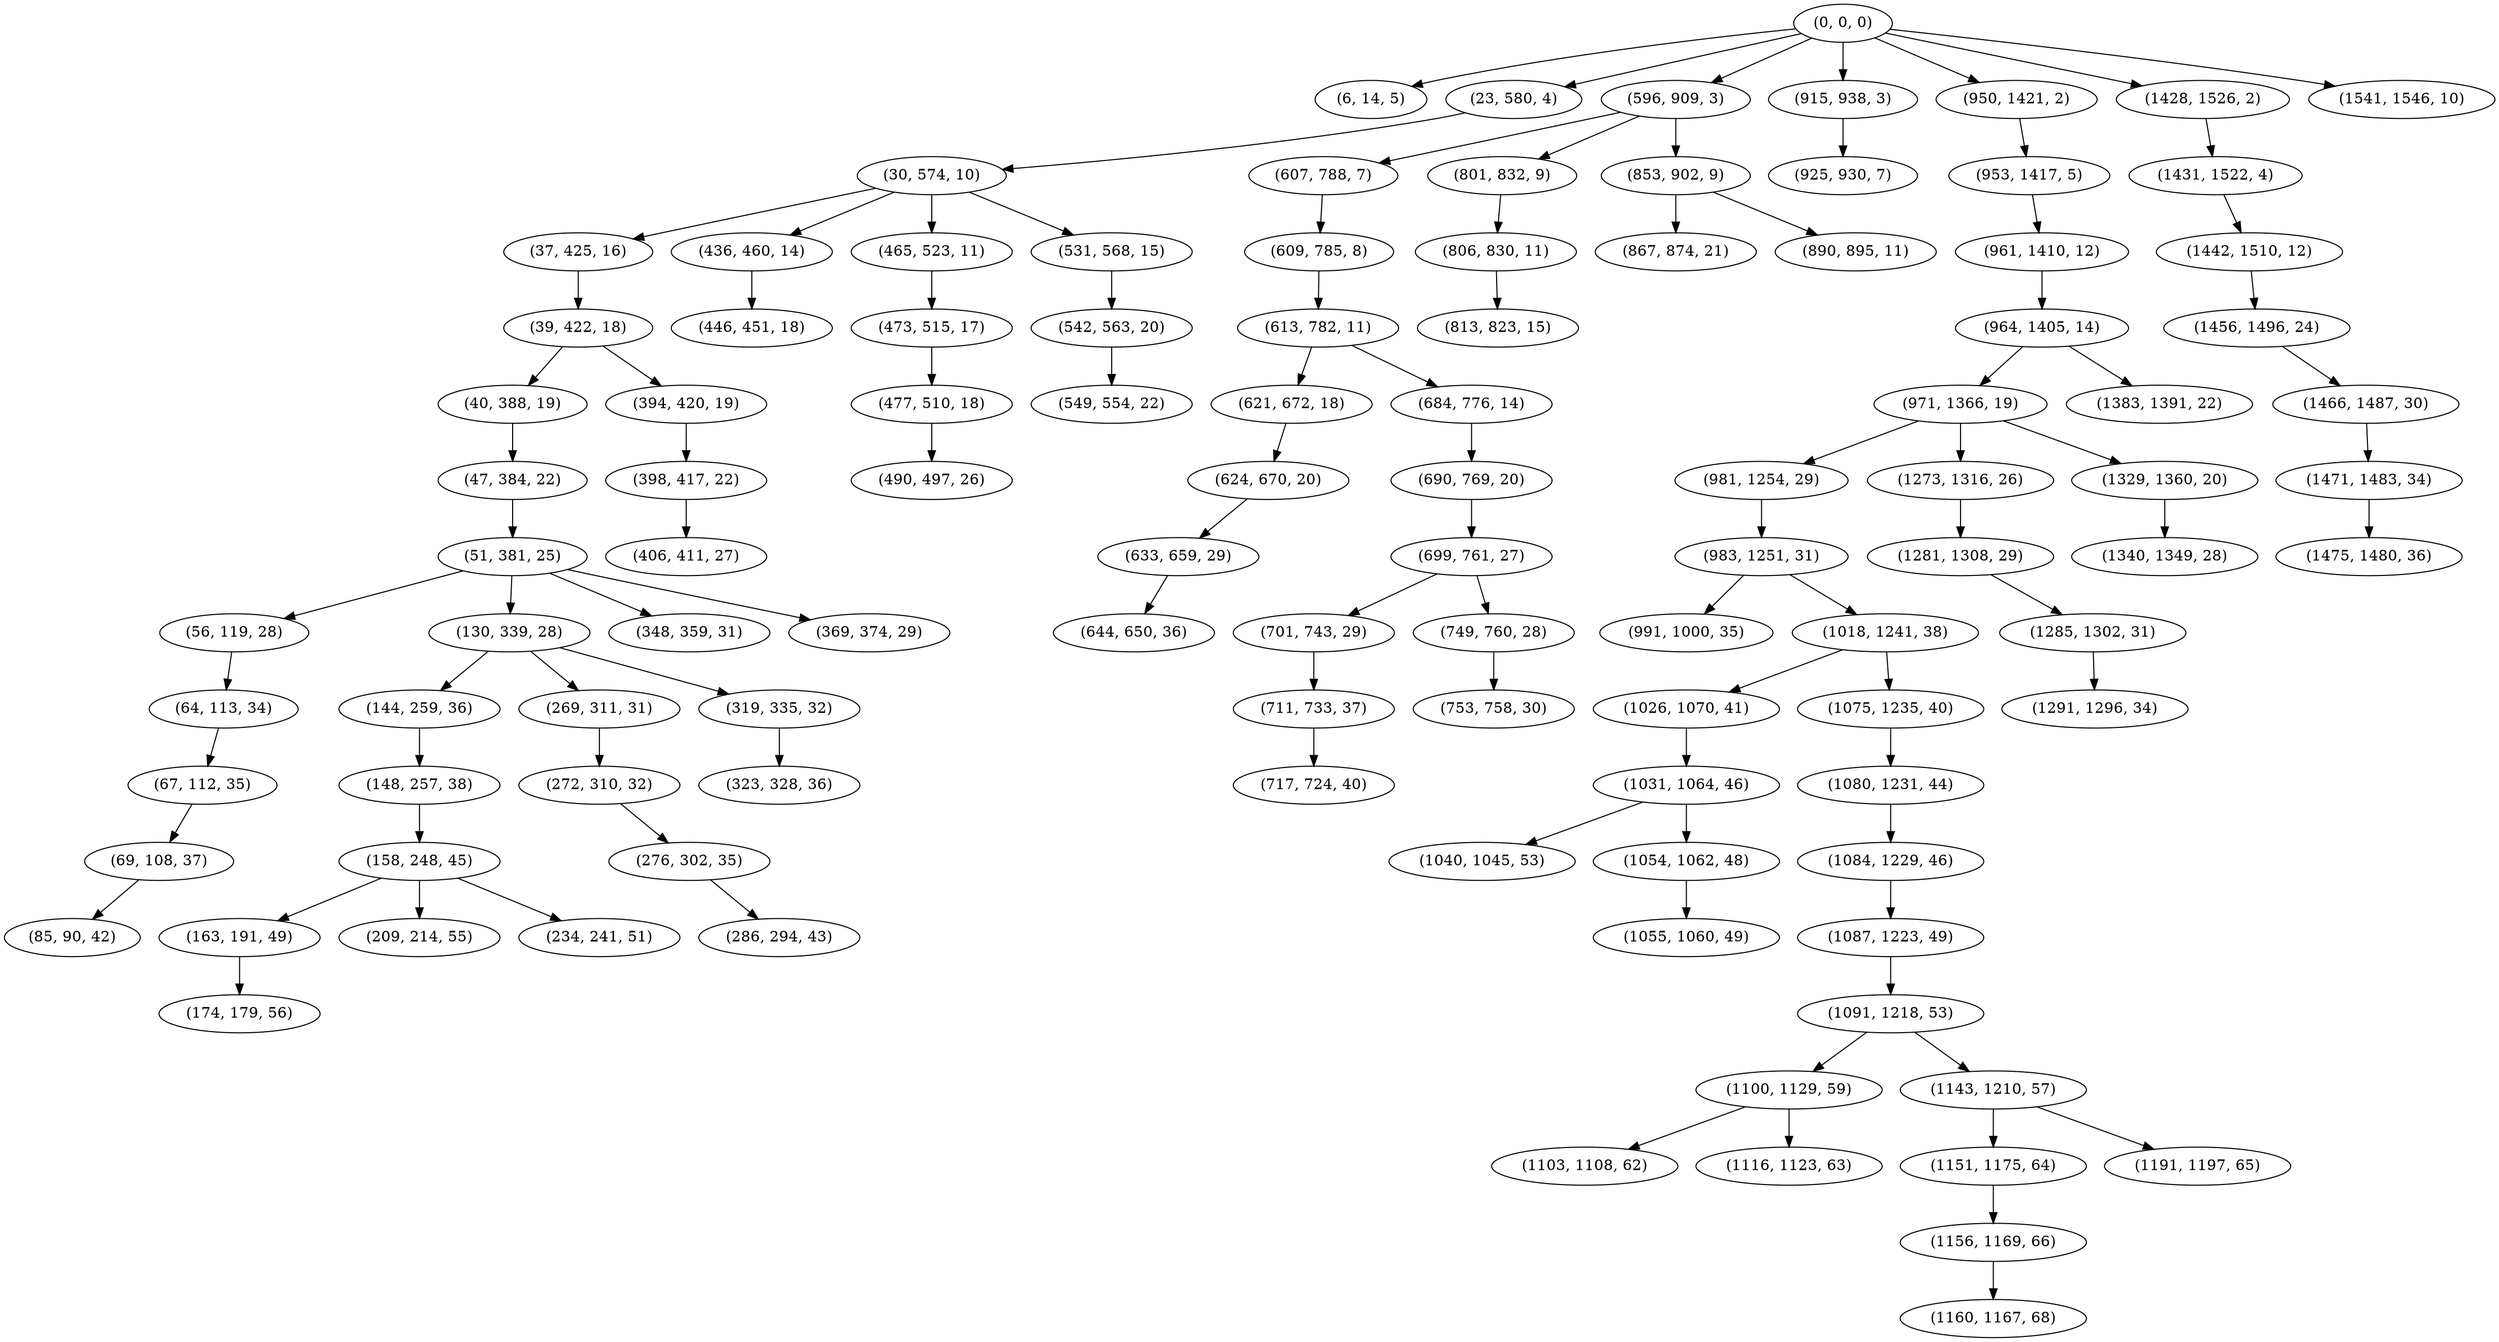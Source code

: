 digraph tree {
    "(0, 0, 0)";
    "(6, 14, 5)";
    "(23, 580, 4)";
    "(30, 574, 10)";
    "(37, 425, 16)";
    "(39, 422, 18)";
    "(40, 388, 19)";
    "(47, 384, 22)";
    "(51, 381, 25)";
    "(56, 119, 28)";
    "(64, 113, 34)";
    "(67, 112, 35)";
    "(69, 108, 37)";
    "(85, 90, 42)";
    "(130, 339, 28)";
    "(144, 259, 36)";
    "(148, 257, 38)";
    "(158, 248, 45)";
    "(163, 191, 49)";
    "(174, 179, 56)";
    "(209, 214, 55)";
    "(234, 241, 51)";
    "(269, 311, 31)";
    "(272, 310, 32)";
    "(276, 302, 35)";
    "(286, 294, 43)";
    "(319, 335, 32)";
    "(323, 328, 36)";
    "(348, 359, 31)";
    "(369, 374, 29)";
    "(394, 420, 19)";
    "(398, 417, 22)";
    "(406, 411, 27)";
    "(436, 460, 14)";
    "(446, 451, 18)";
    "(465, 523, 11)";
    "(473, 515, 17)";
    "(477, 510, 18)";
    "(490, 497, 26)";
    "(531, 568, 15)";
    "(542, 563, 20)";
    "(549, 554, 22)";
    "(596, 909, 3)";
    "(607, 788, 7)";
    "(609, 785, 8)";
    "(613, 782, 11)";
    "(621, 672, 18)";
    "(624, 670, 20)";
    "(633, 659, 29)";
    "(644, 650, 36)";
    "(684, 776, 14)";
    "(690, 769, 20)";
    "(699, 761, 27)";
    "(701, 743, 29)";
    "(711, 733, 37)";
    "(717, 724, 40)";
    "(749, 760, 28)";
    "(753, 758, 30)";
    "(801, 832, 9)";
    "(806, 830, 11)";
    "(813, 823, 15)";
    "(853, 902, 9)";
    "(867, 874, 21)";
    "(890, 895, 11)";
    "(915, 938, 3)";
    "(925, 930, 7)";
    "(950, 1421, 2)";
    "(953, 1417, 5)";
    "(961, 1410, 12)";
    "(964, 1405, 14)";
    "(971, 1366, 19)";
    "(981, 1254, 29)";
    "(983, 1251, 31)";
    "(991, 1000, 35)";
    "(1018, 1241, 38)";
    "(1026, 1070, 41)";
    "(1031, 1064, 46)";
    "(1040, 1045, 53)";
    "(1054, 1062, 48)";
    "(1055, 1060, 49)";
    "(1075, 1235, 40)";
    "(1080, 1231, 44)";
    "(1084, 1229, 46)";
    "(1087, 1223, 49)";
    "(1091, 1218, 53)";
    "(1100, 1129, 59)";
    "(1103, 1108, 62)";
    "(1116, 1123, 63)";
    "(1143, 1210, 57)";
    "(1151, 1175, 64)";
    "(1156, 1169, 66)";
    "(1160, 1167, 68)";
    "(1191, 1197, 65)";
    "(1273, 1316, 26)";
    "(1281, 1308, 29)";
    "(1285, 1302, 31)";
    "(1291, 1296, 34)";
    "(1329, 1360, 20)";
    "(1340, 1349, 28)";
    "(1383, 1391, 22)";
    "(1428, 1526, 2)";
    "(1431, 1522, 4)";
    "(1442, 1510, 12)";
    "(1456, 1496, 24)";
    "(1466, 1487, 30)";
    "(1471, 1483, 34)";
    "(1475, 1480, 36)";
    "(1541, 1546, 10)";
    "(0, 0, 0)" -> "(6, 14, 5)";
    "(0, 0, 0)" -> "(23, 580, 4)";
    "(0, 0, 0)" -> "(596, 909, 3)";
    "(0, 0, 0)" -> "(915, 938, 3)";
    "(0, 0, 0)" -> "(950, 1421, 2)";
    "(0, 0, 0)" -> "(1428, 1526, 2)";
    "(0, 0, 0)" -> "(1541, 1546, 10)";
    "(23, 580, 4)" -> "(30, 574, 10)";
    "(30, 574, 10)" -> "(37, 425, 16)";
    "(30, 574, 10)" -> "(436, 460, 14)";
    "(30, 574, 10)" -> "(465, 523, 11)";
    "(30, 574, 10)" -> "(531, 568, 15)";
    "(37, 425, 16)" -> "(39, 422, 18)";
    "(39, 422, 18)" -> "(40, 388, 19)";
    "(39, 422, 18)" -> "(394, 420, 19)";
    "(40, 388, 19)" -> "(47, 384, 22)";
    "(47, 384, 22)" -> "(51, 381, 25)";
    "(51, 381, 25)" -> "(56, 119, 28)";
    "(51, 381, 25)" -> "(130, 339, 28)";
    "(51, 381, 25)" -> "(348, 359, 31)";
    "(51, 381, 25)" -> "(369, 374, 29)";
    "(56, 119, 28)" -> "(64, 113, 34)";
    "(64, 113, 34)" -> "(67, 112, 35)";
    "(67, 112, 35)" -> "(69, 108, 37)";
    "(69, 108, 37)" -> "(85, 90, 42)";
    "(130, 339, 28)" -> "(144, 259, 36)";
    "(130, 339, 28)" -> "(269, 311, 31)";
    "(130, 339, 28)" -> "(319, 335, 32)";
    "(144, 259, 36)" -> "(148, 257, 38)";
    "(148, 257, 38)" -> "(158, 248, 45)";
    "(158, 248, 45)" -> "(163, 191, 49)";
    "(158, 248, 45)" -> "(209, 214, 55)";
    "(158, 248, 45)" -> "(234, 241, 51)";
    "(163, 191, 49)" -> "(174, 179, 56)";
    "(269, 311, 31)" -> "(272, 310, 32)";
    "(272, 310, 32)" -> "(276, 302, 35)";
    "(276, 302, 35)" -> "(286, 294, 43)";
    "(319, 335, 32)" -> "(323, 328, 36)";
    "(394, 420, 19)" -> "(398, 417, 22)";
    "(398, 417, 22)" -> "(406, 411, 27)";
    "(436, 460, 14)" -> "(446, 451, 18)";
    "(465, 523, 11)" -> "(473, 515, 17)";
    "(473, 515, 17)" -> "(477, 510, 18)";
    "(477, 510, 18)" -> "(490, 497, 26)";
    "(531, 568, 15)" -> "(542, 563, 20)";
    "(542, 563, 20)" -> "(549, 554, 22)";
    "(596, 909, 3)" -> "(607, 788, 7)";
    "(596, 909, 3)" -> "(801, 832, 9)";
    "(596, 909, 3)" -> "(853, 902, 9)";
    "(607, 788, 7)" -> "(609, 785, 8)";
    "(609, 785, 8)" -> "(613, 782, 11)";
    "(613, 782, 11)" -> "(621, 672, 18)";
    "(613, 782, 11)" -> "(684, 776, 14)";
    "(621, 672, 18)" -> "(624, 670, 20)";
    "(624, 670, 20)" -> "(633, 659, 29)";
    "(633, 659, 29)" -> "(644, 650, 36)";
    "(684, 776, 14)" -> "(690, 769, 20)";
    "(690, 769, 20)" -> "(699, 761, 27)";
    "(699, 761, 27)" -> "(701, 743, 29)";
    "(699, 761, 27)" -> "(749, 760, 28)";
    "(701, 743, 29)" -> "(711, 733, 37)";
    "(711, 733, 37)" -> "(717, 724, 40)";
    "(749, 760, 28)" -> "(753, 758, 30)";
    "(801, 832, 9)" -> "(806, 830, 11)";
    "(806, 830, 11)" -> "(813, 823, 15)";
    "(853, 902, 9)" -> "(867, 874, 21)";
    "(853, 902, 9)" -> "(890, 895, 11)";
    "(915, 938, 3)" -> "(925, 930, 7)";
    "(950, 1421, 2)" -> "(953, 1417, 5)";
    "(953, 1417, 5)" -> "(961, 1410, 12)";
    "(961, 1410, 12)" -> "(964, 1405, 14)";
    "(964, 1405, 14)" -> "(971, 1366, 19)";
    "(964, 1405, 14)" -> "(1383, 1391, 22)";
    "(971, 1366, 19)" -> "(981, 1254, 29)";
    "(971, 1366, 19)" -> "(1273, 1316, 26)";
    "(971, 1366, 19)" -> "(1329, 1360, 20)";
    "(981, 1254, 29)" -> "(983, 1251, 31)";
    "(983, 1251, 31)" -> "(991, 1000, 35)";
    "(983, 1251, 31)" -> "(1018, 1241, 38)";
    "(1018, 1241, 38)" -> "(1026, 1070, 41)";
    "(1018, 1241, 38)" -> "(1075, 1235, 40)";
    "(1026, 1070, 41)" -> "(1031, 1064, 46)";
    "(1031, 1064, 46)" -> "(1040, 1045, 53)";
    "(1031, 1064, 46)" -> "(1054, 1062, 48)";
    "(1054, 1062, 48)" -> "(1055, 1060, 49)";
    "(1075, 1235, 40)" -> "(1080, 1231, 44)";
    "(1080, 1231, 44)" -> "(1084, 1229, 46)";
    "(1084, 1229, 46)" -> "(1087, 1223, 49)";
    "(1087, 1223, 49)" -> "(1091, 1218, 53)";
    "(1091, 1218, 53)" -> "(1100, 1129, 59)";
    "(1091, 1218, 53)" -> "(1143, 1210, 57)";
    "(1100, 1129, 59)" -> "(1103, 1108, 62)";
    "(1100, 1129, 59)" -> "(1116, 1123, 63)";
    "(1143, 1210, 57)" -> "(1151, 1175, 64)";
    "(1143, 1210, 57)" -> "(1191, 1197, 65)";
    "(1151, 1175, 64)" -> "(1156, 1169, 66)";
    "(1156, 1169, 66)" -> "(1160, 1167, 68)";
    "(1273, 1316, 26)" -> "(1281, 1308, 29)";
    "(1281, 1308, 29)" -> "(1285, 1302, 31)";
    "(1285, 1302, 31)" -> "(1291, 1296, 34)";
    "(1329, 1360, 20)" -> "(1340, 1349, 28)";
    "(1428, 1526, 2)" -> "(1431, 1522, 4)";
    "(1431, 1522, 4)" -> "(1442, 1510, 12)";
    "(1442, 1510, 12)" -> "(1456, 1496, 24)";
    "(1456, 1496, 24)" -> "(1466, 1487, 30)";
    "(1466, 1487, 30)" -> "(1471, 1483, 34)";
    "(1471, 1483, 34)" -> "(1475, 1480, 36)";
}
